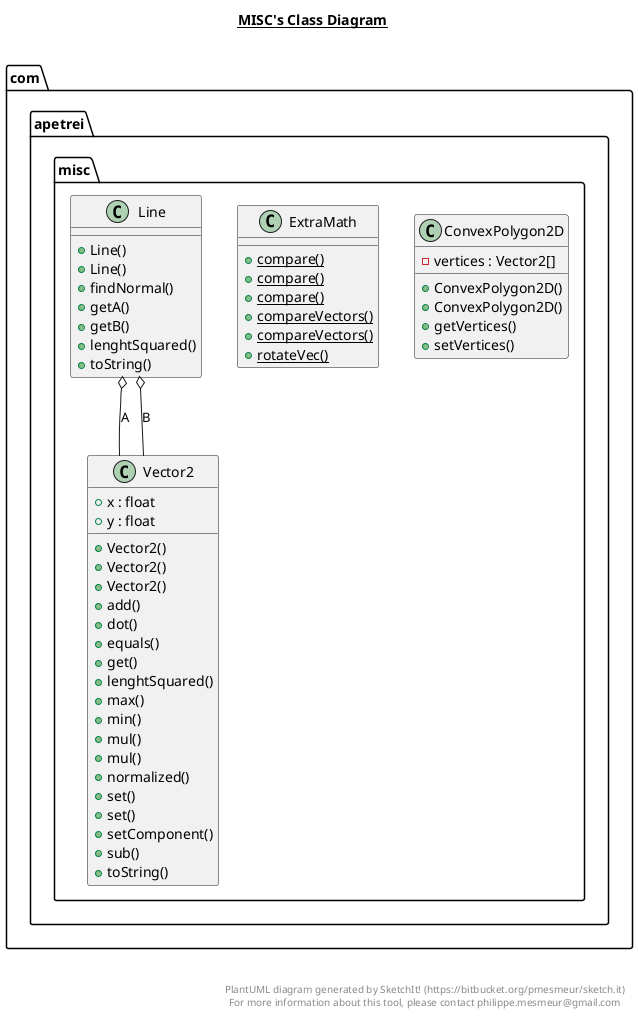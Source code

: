 @startuml

title __MISC's Class Diagram__\n

  namespace com.apetrei.misc {
    class com.apetrei.misc.ConvexPolygon2D {
        - vertices : Vector2[]
        + ConvexPolygon2D()
        + ConvexPolygon2D()
        + getVertices()
        + setVertices()
    }
  }
  

  namespace com.apetrei.misc {
    class com.apetrei.misc.ExtraMath {
        {static} + compare()
        {static} + compare()
        {static} + compare()
        {static} + compareVectors()
        {static} + compareVectors()
        {static} + rotateVec()
    }
  }
  

  namespace com.apetrei.misc {
    class com.apetrei.misc.Line {
        + Line()
        + Line()
        + findNormal()
        + getA()
        + getB()
        + lenghtSquared()
        + toString()
    }
  }
  

  namespace com.apetrei.misc {
    class com.apetrei.misc.Vector2 {
        + x : float
        + y : float
        + Vector2()
        + Vector2()
        + Vector2()
        + add()
        + dot()
        + equals()
        + get()
        + lenghtSquared()
        + max()
        + min()
        + mul()
        + mul()
        + normalized()
        + set()
        + set()
        + setComponent()
        + sub()
        + toString()
    }
  }
  

  com.apetrei.misc.Line o-- com.apetrei.misc.Vector2 : A
  com.apetrei.misc.Line o-- com.apetrei.misc.Vector2 : B


right footer


PlantUML diagram generated by SketchIt! (https://bitbucket.org/pmesmeur/sketch.it)
For more information about this tool, please contact philippe.mesmeur@gmail.com
endfooter

@enduml
